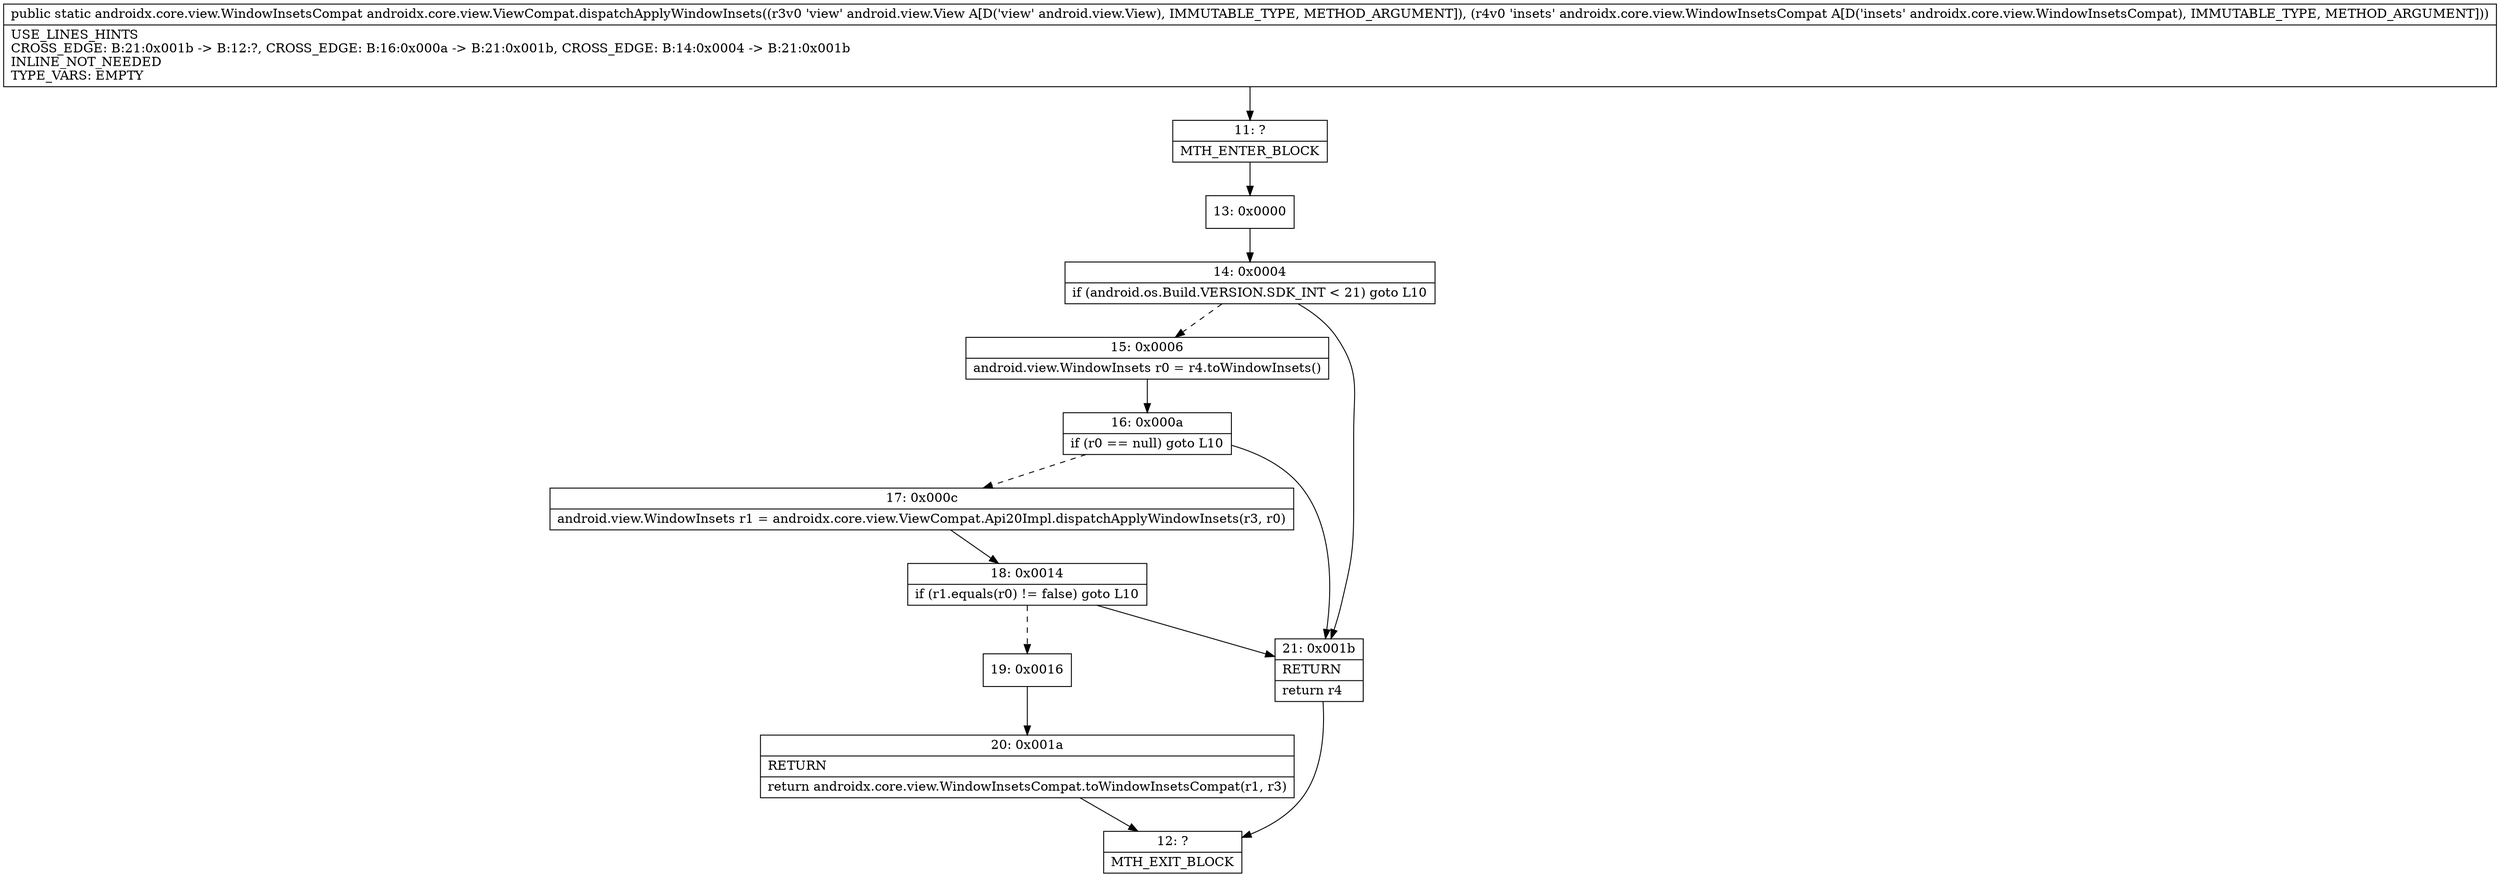 digraph "CFG forandroidx.core.view.ViewCompat.dispatchApplyWindowInsets(Landroid\/view\/View;Landroidx\/core\/view\/WindowInsetsCompat;)Landroidx\/core\/view\/WindowInsetsCompat;" {
Node_11 [shape=record,label="{11\:\ ?|MTH_ENTER_BLOCK\l}"];
Node_13 [shape=record,label="{13\:\ 0x0000}"];
Node_14 [shape=record,label="{14\:\ 0x0004|if (android.os.Build.VERSION.SDK_INT \< 21) goto L10\l}"];
Node_15 [shape=record,label="{15\:\ 0x0006|android.view.WindowInsets r0 = r4.toWindowInsets()\l}"];
Node_16 [shape=record,label="{16\:\ 0x000a|if (r0 == null) goto L10\l}"];
Node_17 [shape=record,label="{17\:\ 0x000c|android.view.WindowInsets r1 = androidx.core.view.ViewCompat.Api20Impl.dispatchApplyWindowInsets(r3, r0)\l}"];
Node_18 [shape=record,label="{18\:\ 0x0014|if (r1.equals(r0) != false) goto L10\l}"];
Node_19 [shape=record,label="{19\:\ 0x0016}"];
Node_20 [shape=record,label="{20\:\ 0x001a|RETURN\l|return androidx.core.view.WindowInsetsCompat.toWindowInsetsCompat(r1, r3)\l}"];
Node_12 [shape=record,label="{12\:\ ?|MTH_EXIT_BLOCK\l}"];
Node_21 [shape=record,label="{21\:\ 0x001b|RETURN\l|return r4\l}"];
MethodNode[shape=record,label="{public static androidx.core.view.WindowInsetsCompat androidx.core.view.ViewCompat.dispatchApplyWindowInsets((r3v0 'view' android.view.View A[D('view' android.view.View), IMMUTABLE_TYPE, METHOD_ARGUMENT]), (r4v0 'insets' androidx.core.view.WindowInsetsCompat A[D('insets' androidx.core.view.WindowInsetsCompat), IMMUTABLE_TYPE, METHOD_ARGUMENT]))  | USE_LINES_HINTS\lCROSS_EDGE: B:21:0x001b \-\> B:12:?, CROSS_EDGE: B:16:0x000a \-\> B:21:0x001b, CROSS_EDGE: B:14:0x0004 \-\> B:21:0x001b\lINLINE_NOT_NEEDED\lTYPE_VARS: EMPTY\l}"];
MethodNode -> Node_11;Node_11 -> Node_13;
Node_13 -> Node_14;
Node_14 -> Node_15[style=dashed];
Node_14 -> Node_21;
Node_15 -> Node_16;
Node_16 -> Node_17[style=dashed];
Node_16 -> Node_21;
Node_17 -> Node_18;
Node_18 -> Node_19[style=dashed];
Node_18 -> Node_21;
Node_19 -> Node_20;
Node_20 -> Node_12;
Node_21 -> Node_12;
}

